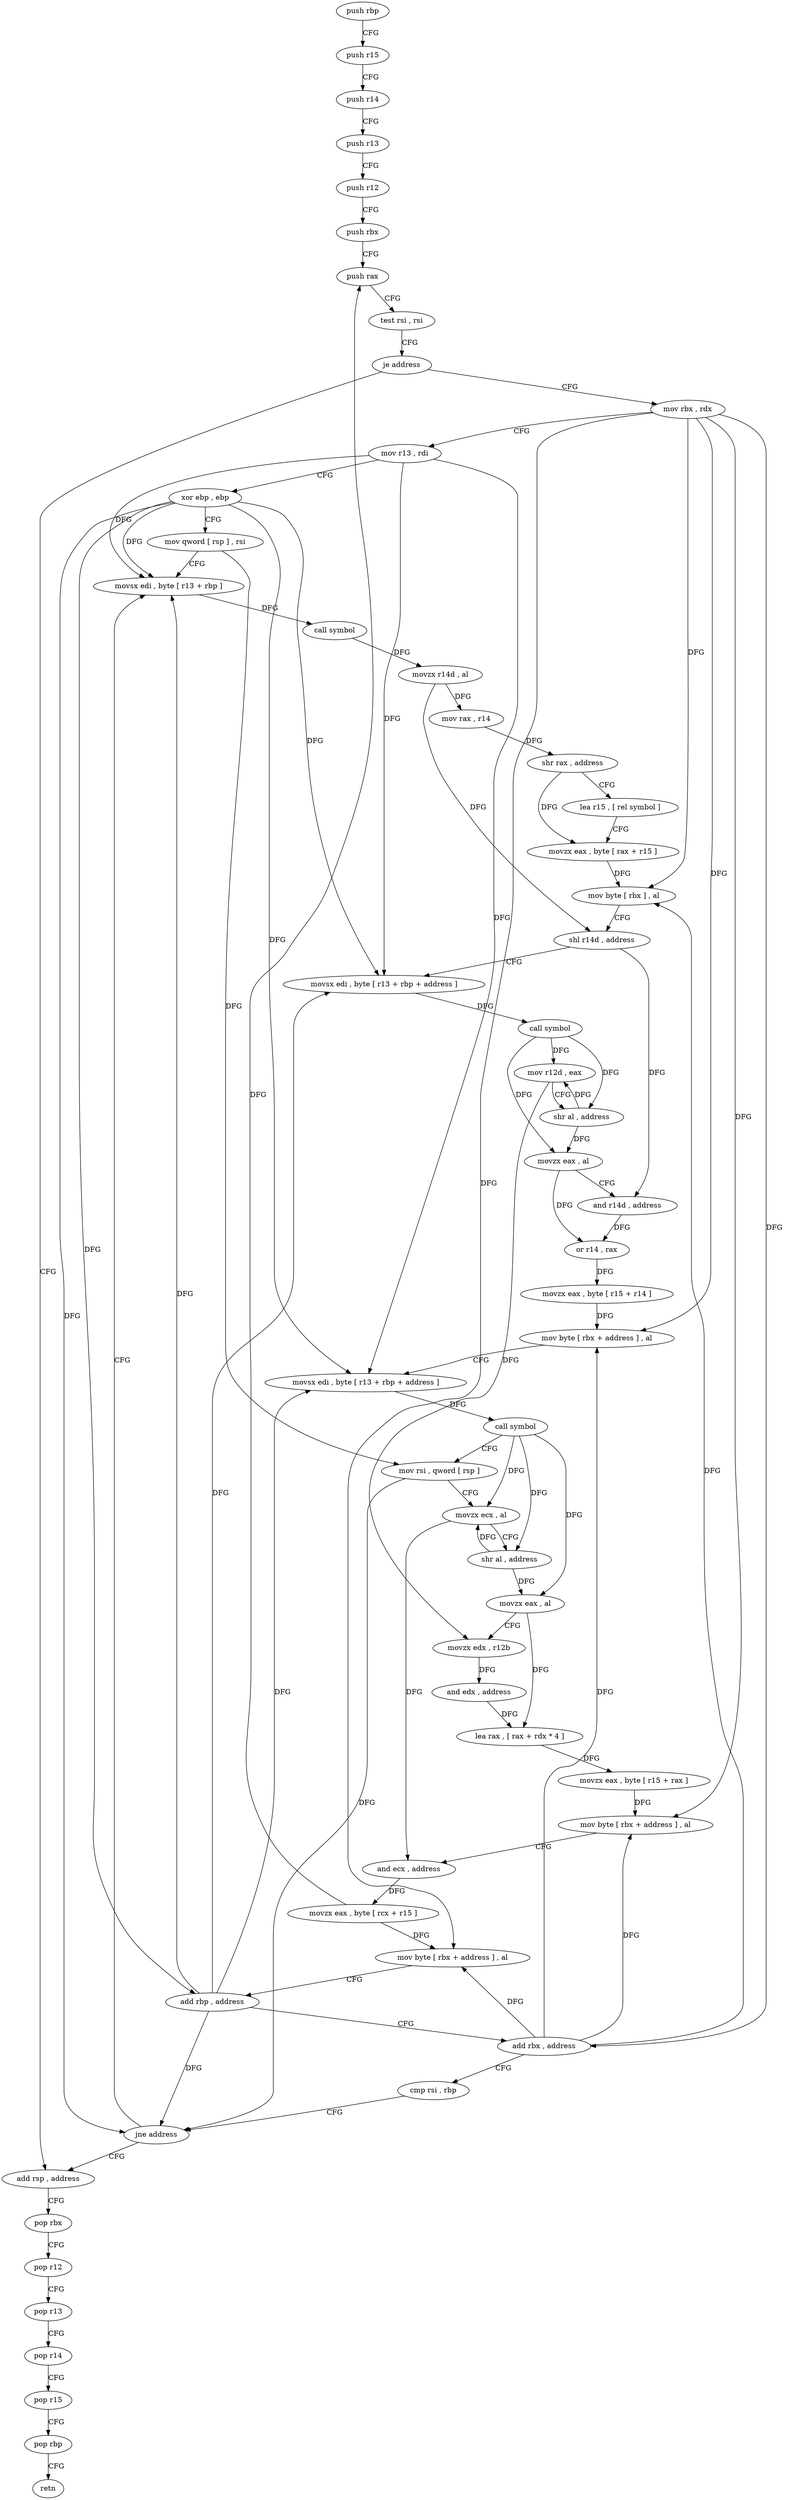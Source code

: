 digraph "func" {
"151536" [label = "push rbp" ]
"151537" [label = "push r15" ]
"151539" [label = "push r14" ]
"151541" [label = "push r13" ]
"151543" [label = "push r12" ]
"151545" [label = "push rbx" ]
"151546" [label = "push rax" ]
"151547" [label = "test rsi , rsi" ]
"151550" [label = "je address" ]
"151714" [label = "add rsp , address" ]
"151556" [label = "mov rbx , rdx" ]
"151718" [label = "pop rbx" ]
"151719" [label = "pop r12" ]
"151721" [label = "pop r13" ]
"151723" [label = "pop r14" ]
"151725" [label = "pop r15" ]
"151727" [label = "pop rbp" ]
"151728" [label = "retn" ]
"151559" [label = "mov r13 , rdi" ]
"151562" [label = "xor ebp , ebp" ]
"151564" [label = "mov qword [ rsp ] , rsi" ]
"151568" [label = "movsx edi , byte [ r13 + rbp ]" ]
"151574" [label = "call symbol" ]
"151579" [label = "movzx r14d , al" ]
"151583" [label = "mov rax , r14" ]
"151586" [label = "shr rax , address" ]
"151590" [label = "lea r15 , [ rel symbol ]" ]
"151597" [label = "movzx eax , byte [ rax + r15 ]" ]
"151602" [label = "mov byte [ rbx ] , al" ]
"151604" [label = "shl r14d , address" ]
"151608" [label = "movsx edi , byte [ r13 + rbp + address ]" ]
"151614" [label = "call symbol" ]
"151619" [label = "mov r12d , eax" ]
"151622" [label = "shr al , address" ]
"151625" [label = "movzx eax , al" ]
"151628" [label = "and r14d , address" ]
"151632" [label = "or r14 , rax" ]
"151635" [label = "movzx eax , byte [ r15 + r14 ]" ]
"151640" [label = "mov byte [ rbx + address ] , al" ]
"151643" [label = "movsx edi , byte [ r13 + rbp + address ]" ]
"151649" [label = "call symbol" ]
"151654" [label = "mov rsi , qword [ rsp ]" ]
"151658" [label = "movzx ecx , al" ]
"151661" [label = "shr al , address" ]
"151664" [label = "movzx eax , al" ]
"151667" [label = "movzx edx , r12b" ]
"151671" [label = "and edx , address" ]
"151674" [label = "lea rax , [ rax + rdx * 4 ]" ]
"151678" [label = "movzx eax , byte [ r15 + rax ]" ]
"151683" [label = "mov byte [ rbx + address ] , al" ]
"151686" [label = "and ecx , address" ]
"151689" [label = "movzx eax , byte [ rcx + r15 ]" ]
"151694" [label = "mov byte [ rbx + address ] , al" ]
"151697" [label = "add rbp , address" ]
"151701" [label = "add rbx , address" ]
"151705" [label = "cmp rsi , rbp" ]
"151708" [label = "jne address" ]
"151536" -> "151537" [ label = "CFG" ]
"151537" -> "151539" [ label = "CFG" ]
"151539" -> "151541" [ label = "CFG" ]
"151541" -> "151543" [ label = "CFG" ]
"151543" -> "151545" [ label = "CFG" ]
"151545" -> "151546" [ label = "CFG" ]
"151546" -> "151547" [ label = "CFG" ]
"151547" -> "151550" [ label = "CFG" ]
"151550" -> "151714" [ label = "CFG" ]
"151550" -> "151556" [ label = "CFG" ]
"151714" -> "151718" [ label = "CFG" ]
"151556" -> "151559" [ label = "CFG" ]
"151556" -> "151602" [ label = "DFG" ]
"151556" -> "151640" [ label = "DFG" ]
"151556" -> "151683" [ label = "DFG" ]
"151556" -> "151694" [ label = "DFG" ]
"151556" -> "151701" [ label = "DFG" ]
"151718" -> "151719" [ label = "CFG" ]
"151719" -> "151721" [ label = "CFG" ]
"151721" -> "151723" [ label = "CFG" ]
"151723" -> "151725" [ label = "CFG" ]
"151725" -> "151727" [ label = "CFG" ]
"151727" -> "151728" [ label = "CFG" ]
"151559" -> "151562" [ label = "CFG" ]
"151559" -> "151568" [ label = "DFG" ]
"151559" -> "151608" [ label = "DFG" ]
"151559" -> "151643" [ label = "DFG" ]
"151562" -> "151564" [ label = "CFG" ]
"151562" -> "151568" [ label = "DFG" ]
"151562" -> "151608" [ label = "DFG" ]
"151562" -> "151643" [ label = "DFG" ]
"151562" -> "151697" [ label = "DFG" ]
"151562" -> "151708" [ label = "DFG" ]
"151564" -> "151568" [ label = "CFG" ]
"151564" -> "151654" [ label = "DFG" ]
"151568" -> "151574" [ label = "DFG" ]
"151574" -> "151579" [ label = "DFG" ]
"151579" -> "151583" [ label = "DFG" ]
"151579" -> "151604" [ label = "DFG" ]
"151583" -> "151586" [ label = "DFG" ]
"151586" -> "151590" [ label = "CFG" ]
"151586" -> "151597" [ label = "DFG" ]
"151590" -> "151597" [ label = "CFG" ]
"151597" -> "151602" [ label = "DFG" ]
"151602" -> "151604" [ label = "CFG" ]
"151604" -> "151608" [ label = "CFG" ]
"151604" -> "151628" [ label = "DFG" ]
"151608" -> "151614" [ label = "DFG" ]
"151614" -> "151619" [ label = "DFG" ]
"151614" -> "151622" [ label = "DFG" ]
"151614" -> "151625" [ label = "DFG" ]
"151619" -> "151622" [ label = "CFG" ]
"151619" -> "151667" [ label = "DFG" ]
"151622" -> "151625" [ label = "DFG" ]
"151622" -> "151619" [ label = "DFG" ]
"151625" -> "151628" [ label = "CFG" ]
"151625" -> "151632" [ label = "DFG" ]
"151628" -> "151632" [ label = "DFG" ]
"151632" -> "151635" [ label = "DFG" ]
"151635" -> "151640" [ label = "DFG" ]
"151640" -> "151643" [ label = "CFG" ]
"151643" -> "151649" [ label = "DFG" ]
"151649" -> "151654" [ label = "CFG" ]
"151649" -> "151658" [ label = "DFG" ]
"151649" -> "151661" [ label = "DFG" ]
"151649" -> "151664" [ label = "DFG" ]
"151654" -> "151658" [ label = "CFG" ]
"151654" -> "151708" [ label = "DFG" ]
"151658" -> "151661" [ label = "CFG" ]
"151658" -> "151686" [ label = "DFG" ]
"151661" -> "151664" [ label = "DFG" ]
"151661" -> "151658" [ label = "DFG" ]
"151664" -> "151667" [ label = "CFG" ]
"151664" -> "151674" [ label = "DFG" ]
"151667" -> "151671" [ label = "DFG" ]
"151671" -> "151674" [ label = "DFG" ]
"151674" -> "151678" [ label = "DFG" ]
"151678" -> "151683" [ label = "DFG" ]
"151683" -> "151686" [ label = "CFG" ]
"151686" -> "151689" [ label = "DFG" ]
"151689" -> "151694" [ label = "DFG" ]
"151689" -> "151546" [ label = "DFG" ]
"151694" -> "151697" [ label = "CFG" ]
"151697" -> "151701" [ label = "CFG" ]
"151697" -> "151568" [ label = "DFG" ]
"151697" -> "151608" [ label = "DFG" ]
"151697" -> "151643" [ label = "DFG" ]
"151697" -> "151708" [ label = "DFG" ]
"151701" -> "151705" [ label = "CFG" ]
"151701" -> "151602" [ label = "DFG" ]
"151701" -> "151640" [ label = "DFG" ]
"151701" -> "151683" [ label = "DFG" ]
"151701" -> "151694" [ label = "DFG" ]
"151705" -> "151708" [ label = "CFG" ]
"151708" -> "151568" [ label = "CFG" ]
"151708" -> "151714" [ label = "CFG" ]
}
